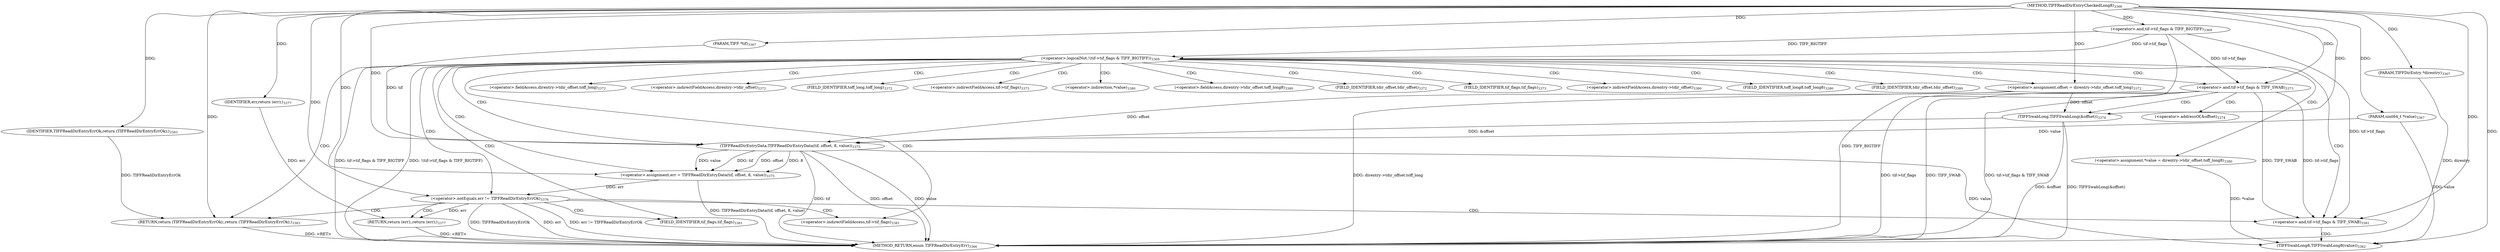 digraph "TIFFReadDirEntryCheckedLong8" {  
"86762" [label = <(METHOD,TIFFReadDirEntryCheckedLong8)<SUB>3366</SUB>> ]
"86829" [label = <(METHOD_RETURN,enum TIFFReadDirEntryErr)<SUB>3366</SUB>> ]
"86763" [label = <(PARAM,TIFF *tif)<SUB>3367</SUB>> ]
"86764" [label = <(PARAM,TIFFDirEntry *direntry)<SUB>3367</SUB>> ]
"86765" [label = <(PARAM,uint64_t *value)<SUB>3367</SUB>> ]
"86827" [label = <(RETURN,return (TIFFReadDirEntryErrOk);,return (TIFFReadDirEntryErrOk);)<SUB>3383</SUB>> ]
"86768" [label = <(&lt;operator&gt;.logicalNot,!(tif-&gt;tif_flags &amp; TIFF_BIGTIFF))<SUB>3369</SUB>> ]
"86819" [label = <(&lt;operator&gt;.and,tif-&gt;tif_flags &amp; TIFF_SWAB)<SUB>3381</SUB>> ]
"86828" [label = <(IDENTIFIER,TIFFReadDirEntryErrOk,return (TIFFReadDirEntryErrOk);)<SUB>3383</SUB>> ]
"86777" [label = <(&lt;operator&gt;.assignment,offset = direntry-&gt;tdir_offset.toff_long)<SUB>3372</SUB>> ]
"86794" [label = <(&lt;operator&gt;.assignment,err = TIFFReadDirEntryData(tif, offset, 8, value))<SUB>3375</SUB>> ]
"86825" [label = <(TIFFSwabLong8,TIFFSwabLong8(value))<SUB>3382</SUB>> ]
"86769" [label = <(&lt;operator&gt;.and,tif-&gt;tif_flags &amp; TIFF_BIGTIFF)<SUB>3369</SUB>> ]
"86785" [label = <(&lt;operator&gt;.and,tif-&gt;tif_flags &amp; TIFF_SWAB)<SUB>3373</SUB>> ]
"86802" [label = <(&lt;operator&gt;.notEquals,err != TIFFReadDirEntryErrOk)<SUB>3376</SUB>> ]
"86810" [label = <(&lt;operator&gt;.assignment,*value = direntry-&gt;tdir_offset.toff_long8)<SUB>3380</SUB>> ]
"86791" [label = <(TIFFSwabLong,TIFFSwabLong(&amp;offset))<SUB>3374</SUB>> ]
"86796" [label = <(TIFFReadDirEntryData,TIFFReadDirEntryData(tif, offset, 8, value))<SUB>3375</SUB>> ]
"86806" [label = <(RETURN,return (err);,return (err);)<SUB>3377</SUB>> ]
"86807" [label = <(IDENTIFIER,err,return (err);)<SUB>3377</SUB>> ]
"86820" [label = <(&lt;operator&gt;.indirectFieldAccess,tif-&gt;tif_flags)<SUB>3381</SUB>> ]
"86779" [label = <(&lt;operator&gt;.fieldAccess,direntry-&gt;tdir_offset.toff_long)<SUB>3372</SUB>> ]
"86822" [label = <(FIELD_IDENTIFIER,tif_flags,tif_flags)<SUB>3381</SUB>> ]
"86780" [label = <(&lt;operator&gt;.indirectFieldAccess,direntry-&gt;tdir_offset)<SUB>3372</SUB>> ]
"86783" [label = <(FIELD_IDENTIFIER,toff_long,toff_long)<SUB>3372</SUB>> ]
"86786" [label = <(&lt;operator&gt;.indirectFieldAccess,tif-&gt;tif_flags)<SUB>3373</SUB>> ]
"86811" [label = <(&lt;operator&gt;.indirection,*value)<SUB>3380</SUB>> ]
"86813" [label = <(&lt;operator&gt;.fieldAccess,direntry-&gt;tdir_offset.toff_long8)<SUB>3380</SUB>> ]
"86782" [label = <(FIELD_IDENTIFIER,tdir_offset,tdir_offset)<SUB>3372</SUB>> ]
"86788" [label = <(FIELD_IDENTIFIER,tif_flags,tif_flags)<SUB>3373</SUB>> ]
"86792" [label = <(&lt;operator&gt;.addressOf,&amp;offset)<SUB>3374</SUB>> ]
"86814" [label = <(&lt;operator&gt;.indirectFieldAccess,direntry-&gt;tdir_offset)<SUB>3380</SUB>> ]
"86817" [label = <(FIELD_IDENTIFIER,toff_long8,toff_long8)<SUB>3380</SUB>> ]
"86816" [label = <(FIELD_IDENTIFIER,tdir_offset,tdir_offset)<SUB>3380</SUB>> ]
  "86827" -> "86829"  [ label = "DDG: &lt;RET&gt;"] 
  "86806" -> "86829"  [ label = "DDG: &lt;RET&gt;"] 
  "86764" -> "86829"  [ label = "DDG: direntry"] 
  "86768" -> "86829"  [ label = "DDG: tif-&gt;tif_flags &amp; TIFF_BIGTIFF"] 
  "86768" -> "86829"  [ label = "DDG: !(tif-&gt;tif_flags &amp; TIFF_BIGTIFF)"] 
  "86777" -> "86829"  [ label = "DDG: direntry-&gt;tdir_offset.toff_long"] 
  "86785" -> "86829"  [ label = "DDG: tif-&gt;tif_flags"] 
  "86785" -> "86829"  [ label = "DDG: TIFF_SWAB"] 
  "86785" -> "86829"  [ label = "DDG: tif-&gt;tif_flags &amp; TIFF_SWAB"] 
  "86791" -> "86829"  [ label = "DDG: &amp;offset"] 
  "86791" -> "86829"  [ label = "DDG: TIFFSwabLong(&amp;offset)"] 
  "86796" -> "86829"  [ label = "DDG: tif"] 
  "86796" -> "86829"  [ label = "DDG: offset"] 
  "86796" -> "86829"  [ label = "DDG: value"] 
  "86794" -> "86829"  [ label = "DDG: TIFFReadDirEntryData(tif, offset, 8, value)"] 
  "86802" -> "86829"  [ label = "DDG: err"] 
  "86802" -> "86829"  [ label = "DDG: err != TIFFReadDirEntryErrOk"] 
  "86769" -> "86829"  [ label = "DDG: TIFF_BIGTIFF"] 
  "86802" -> "86829"  [ label = "DDG: TIFFReadDirEntryErrOk"] 
  "86762" -> "86763"  [ label = "DDG: "] 
  "86762" -> "86764"  [ label = "DDG: "] 
  "86762" -> "86765"  [ label = "DDG: "] 
  "86828" -> "86827"  [ label = "DDG: TIFFReadDirEntryErrOk"] 
  "86762" -> "86827"  [ label = "DDG: "] 
  "86762" -> "86828"  [ label = "DDG: "] 
  "86769" -> "86768"  [ label = "DDG: tif-&gt;tif_flags"] 
  "86769" -> "86768"  [ label = "DDG: TIFF_BIGTIFF"] 
  "86796" -> "86794"  [ label = "DDG: tif"] 
  "86796" -> "86794"  [ label = "DDG: offset"] 
  "86796" -> "86794"  [ label = "DDG: 8"] 
  "86796" -> "86794"  [ label = "DDG: value"] 
  "86769" -> "86819"  [ label = "DDG: tif-&gt;tif_flags"] 
  "86785" -> "86819"  [ label = "DDG: tif-&gt;tif_flags"] 
  "86785" -> "86819"  [ label = "DDG: TIFF_SWAB"] 
  "86762" -> "86819"  [ label = "DDG: "] 
  "86762" -> "86769"  [ label = "DDG: "] 
  "86762" -> "86777"  [ label = "DDG: "] 
  "86762" -> "86794"  [ label = "DDG: "] 
  "86810" -> "86825"  [ label = "DDG: *value"] 
  "86796" -> "86825"  [ label = "DDG: value"] 
  "86765" -> "86825"  [ label = "DDG: value"] 
  "86762" -> "86825"  [ label = "DDG: "] 
  "86769" -> "86785"  [ label = "DDG: tif-&gt;tif_flags"] 
  "86762" -> "86785"  [ label = "DDG: "] 
  "86763" -> "86796"  [ label = "DDG: tif"] 
  "86762" -> "86796"  [ label = "DDG: "] 
  "86777" -> "86796"  [ label = "DDG: offset"] 
  "86791" -> "86796"  [ label = "DDG: &amp;offset"] 
  "86765" -> "86796"  [ label = "DDG: value"] 
  "86794" -> "86802"  [ label = "DDG: err"] 
  "86762" -> "86802"  [ label = "DDG: "] 
  "86807" -> "86806"  [ label = "DDG: err"] 
  "86802" -> "86806"  [ label = "DDG: err"] 
  "86777" -> "86791"  [ label = "DDG: offset"] 
  "86762" -> "86791"  [ label = "DDG: "] 
  "86762" -> "86807"  [ label = "DDG: "] 
  "86768" -> "86794"  [ label = "CDG: "] 
  "86768" -> "86777"  [ label = "CDG: "] 
  "86768" -> "86820"  [ label = "CDG: "] 
  "86768" -> "86811"  [ label = "CDG: "] 
  "86768" -> "86819"  [ label = "CDG: "] 
  "86768" -> "86827"  [ label = "CDG: "] 
  "86768" -> "86782"  [ label = "CDG: "] 
  "86768" -> "86814"  [ label = "CDG: "] 
  "86768" -> "86783"  [ label = "CDG: "] 
  "86768" -> "86780"  [ label = "CDG: "] 
  "86768" -> "86796"  [ label = "CDG: "] 
  "86768" -> "86786"  [ label = "CDG: "] 
  "86768" -> "86822"  [ label = "CDG: "] 
  "86768" -> "86779"  [ label = "CDG: "] 
  "86768" -> "86817"  [ label = "CDG: "] 
  "86768" -> "86816"  [ label = "CDG: "] 
  "86768" -> "86802"  [ label = "CDG: "] 
  "86768" -> "86785"  [ label = "CDG: "] 
  "86768" -> "86813"  [ label = "CDG: "] 
  "86768" -> "86788"  [ label = "CDG: "] 
  "86768" -> "86810"  [ label = "CDG: "] 
  "86819" -> "86825"  [ label = "CDG: "] 
  "86785" -> "86791"  [ label = "CDG: "] 
  "86785" -> "86792"  [ label = "CDG: "] 
  "86802" -> "86820"  [ label = "CDG: "] 
  "86802" -> "86819"  [ label = "CDG: "] 
  "86802" -> "86827"  [ label = "CDG: "] 
  "86802" -> "86822"  [ label = "CDG: "] 
  "86802" -> "86806"  [ label = "CDG: "] 
}
